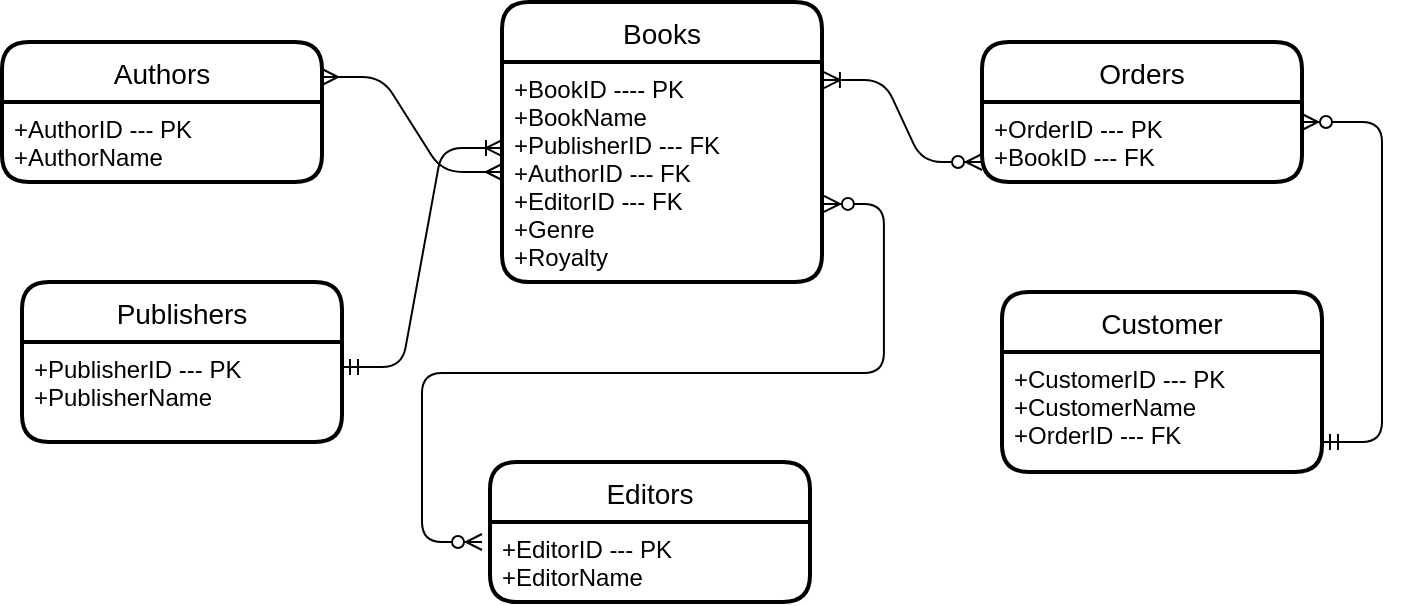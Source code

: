 <mxfile version="14.5.1" type="device"><diagram id="fYdLEkvD9uJkuia5CzVY" name="Page-1"><mxGraphModel dx="492" dy="1638" grid="1" gridSize="10" guides="1" tooltips="1" connect="1" arrows="1" fold="1" page="1" pageScale="1" pageWidth="827" pageHeight="1169" math="0" shadow="0"><root><mxCell id="0"/><mxCell id="1" parent="0"/><mxCell id="D7bAYLrvF6Hnfapi1cDb-1" value="Authors" style="swimlane;childLayout=stackLayout;horizontal=1;startSize=30;horizontalStack=0;rounded=1;fontSize=14;fontStyle=0;strokeWidth=2;resizeParent=0;resizeLast=1;shadow=0;dashed=0;align=center;" parent="1" vertex="1"><mxGeometry x="90" y="-1070" width="160" height="70" as="geometry"/></mxCell><mxCell id="D7bAYLrvF6Hnfapi1cDb-2" value="+AuthorID --- PK&#xa;+AuthorName" style="align=left;strokeColor=none;fillColor=none;spacingLeft=4;fontSize=12;verticalAlign=top;resizable=0;rotatable=0;part=1;" parent="D7bAYLrvF6Hnfapi1cDb-1" vertex="1"><mxGeometry y="30" width="160" height="40" as="geometry"/></mxCell><mxCell id="D7bAYLrvF6Hnfapi1cDb-3" value="Publishers" style="swimlane;childLayout=stackLayout;horizontal=1;startSize=30;horizontalStack=0;rounded=1;fontSize=14;fontStyle=0;strokeWidth=2;resizeParent=0;resizeLast=1;shadow=0;dashed=0;align=center;" parent="1" vertex="1"><mxGeometry x="100" y="-950" width="160" height="80" as="geometry"/></mxCell><mxCell id="D7bAYLrvF6Hnfapi1cDb-4" value="+PublisherID --- PK&#xa;+PublisherName&#xa;" style="align=left;strokeColor=none;fillColor=none;spacingLeft=4;fontSize=12;verticalAlign=top;resizable=0;rotatable=0;part=1;" parent="D7bAYLrvF6Hnfapi1cDb-3" vertex="1"><mxGeometry y="30" width="160" height="50" as="geometry"/></mxCell><mxCell id="D7bAYLrvF6Hnfapi1cDb-5" value="Books" style="swimlane;childLayout=stackLayout;horizontal=1;startSize=30;horizontalStack=0;rounded=1;fontSize=14;fontStyle=0;strokeWidth=2;resizeParent=0;resizeLast=1;shadow=0;dashed=0;align=center;" parent="1" vertex="1"><mxGeometry x="340" y="-1090" width="160" height="140" as="geometry"/></mxCell><mxCell id="D7bAYLrvF6Hnfapi1cDb-6" value="+BookID ---- PK&#xa;+BookName&#xa;+PublisherID --- FK&#xa;+AuthorID --- FK&#xa;+EditorID --- FK&#xa;+Genre&#xa;+Royalty" style="align=left;strokeColor=none;fillColor=none;spacingLeft=4;fontSize=12;verticalAlign=top;resizable=0;rotatable=0;part=1;" parent="D7bAYLrvF6Hnfapi1cDb-5" vertex="1"><mxGeometry y="30" width="160" height="110" as="geometry"/></mxCell><mxCell id="D7bAYLrvF6Hnfapi1cDb-7" value="Editors" style="swimlane;childLayout=stackLayout;horizontal=1;startSize=30;horizontalStack=0;rounded=1;fontSize=14;fontStyle=0;strokeWidth=2;resizeParent=0;resizeLast=1;shadow=0;dashed=0;align=center;" parent="1" vertex="1"><mxGeometry x="334" y="-860" width="160" height="70" as="geometry"/></mxCell><mxCell id="D7bAYLrvF6Hnfapi1cDb-8" value="+EditorID --- PK&#xa;+EditorName" style="align=left;strokeColor=none;fillColor=none;spacingLeft=4;fontSize=12;verticalAlign=top;resizable=0;rotatable=0;part=1;" parent="D7bAYLrvF6Hnfapi1cDb-7" vertex="1"><mxGeometry y="30" width="160" height="40" as="geometry"/></mxCell><mxCell id="D7bAYLrvF6Hnfapi1cDb-11" value="Orders" style="swimlane;childLayout=stackLayout;horizontal=1;startSize=30;horizontalStack=0;rounded=1;fontSize=14;fontStyle=0;strokeWidth=2;resizeParent=0;resizeLast=1;shadow=0;dashed=0;align=center;" parent="1" vertex="1"><mxGeometry x="580" y="-1070" width="160" height="70" as="geometry"/></mxCell><mxCell id="D7bAYLrvF6Hnfapi1cDb-12" value="+OrderID --- PK&#xa;+BookID --- FK" style="align=left;strokeColor=none;fillColor=none;spacingLeft=4;fontSize=12;verticalAlign=top;resizable=0;rotatable=0;part=1;" parent="D7bAYLrvF6Hnfapi1cDb-11" vertex="1"><mxGeometry y="30" width="160" height="40" as="geometry"/></mxCell><mxCell id="EyOHTSwb_NDQDCQsU6Yt-6" value="Customer" style="swimlane;childLayout=stackLayout;horizontal=1;startSize=30;horizontalStack=0;rounded=1;fontSize=14;fontStyle=0;strokeWidth=2;resizeParent=0;resizeLast=1;shadow=0;dashed=0;align=center;" parent="1" vertex="1"><mxGeometry x="590" y="-945" width="160" height="90" as="geometry"/></mxCell><mxCell id="EyOHTSwb_NDQDCQsU6Yt-7" value="+CustomerID --- PK&#xa;+CustomerName&#xa;+OrderID --- FK&#xa;" style="align=left;strokeColor=none;fillColor=none;spacingLeft=4;fontSize=12;verticalAlign=top;resizable=0;rotatable=0;part=1;" parent="EyOHTSwb_NDQDCQsU6Yt-6" vertex="1"><mxGeometry y="30" width="160" height="60" as="geometry"/></mxCell><mxCell id="EJFNcdna-hQk6kAJzymc-4" value="" style="edgeStyle=entityRelationEdgeStyle;fontSize=12;html=1;endArrow=ERoneToMany;startArrow=ERmandOne;entryX=0;entryY=0.391;entryDx=0;entryDy=0;exitX=1;exitY=0.25;exitDx=0;exitDy=0;entryPerimeter=0;" parent="1" source="D7bAYLrvF6Hnfapi1cDb-4" target="D7bAYLrvF6Hnfapi1cDb-6" edge="1"><mxGeometry width="100" height="100" relative="1" as="geometry"><mxPoint x="260" y="-910" as="sourcePoint"/><mxPoint x="360" y="-1010" as="targetPoint"/></mxGeometry></mxCell><mxCell id="EJFNcdna-hQk6kAJzymc-5" value="" style="edgeStyle=entityRelationEdgeStyle;fontSize=12;html=1;endArrow=ERmany;startArrow=ERmany;entryX=0;entryY=0.5;entryDx=0;entryDy=0;exitX=1;exitY=0.25;exitDx=0;exitDy=0;" parent="1" source="D7bAYLrvF6Hnfapi1cDb-1" target="D7bAYLrvF6Hnfapi1cDb-6" edge="1"><mxGeometry width="100" height="100" relative="1" as="geometry"><mxPoint x="250" y="-1060" as="sourcePoint"/><mxPoint x="350" y="-1160" as="targetPoint"/></mxGeometry></mxCell><mxCell id="EJFNcdna-hQk6kAJzymc-6" value="" style="edgeStyle=entityRelationEdgeStyle;fontSize=12;html=1;endArrow=ERzeroToMany;endFill=1;startArrow=ERzeroToMany;exitX=1.006;exitY=0.645;exitDx=0;exitDy=0;exitPerimeter=0;" parent="1" source="D7bAYLrvF6Hnfapi1cDb-6" edge="1"><mxGeometry width="100" height="100" relative="1" as="geometry"><mxPoint x="234" y="-755" as="sourcePoint"/><mxPoint x="330" y="-820" as="targetPoint"/></mxGeometry></mxCell><mxCell id="EJFNcdna-hQk6kAJzymc-7" value="" style="edgeStyle=entityRelationEdgeStyle;fontSize=12;html=1;endArrow=ERzeroToMany;startArrow=ERmandOne;entryX=1;entryY=0.25;entryDx=0;entryDy=0;" parent="1" target="D7bAYLrvF6Hnfapi1cDb-12" edge="1"><mxGeometry width="100" height="100" relative="1" as="geometry"><mxPoint x="750" y="-870" as="sourcePoint"/><mxPoint x="840" y="-1020" as="targetPoint"/></mxGeometry></mxCell><mxCell id="EJFNcdna-hQk6kAJzymc-8" value="" style="edgeStyle=entityRelationEdgeStyle;fontSize=12;html=1;endArrow=ERoneToMany;startArrow=ERzeroToMany;exitX=0;exitY=0.75;exitDx=0;exitDy=0;entryX=1.006;entryY=0.082;entryDx=0;entryDy=0;entryPerimeter=0;" parent="1" source="D7bAYLrvF6Hnfapi1cDb-12" target="D7bAYLrvF6Hnfapi1cDb-6" edge="1"><mxGeometry width="100" height="100" relative="1" as="geometry"><mxPoint x="610" y="-755" as="sourcePoint"/><mxPoint x="520" y="-800" as="targetPoint"/></mxGeometry></mxCell></root></mxGraphModel></diagram></mxfile>